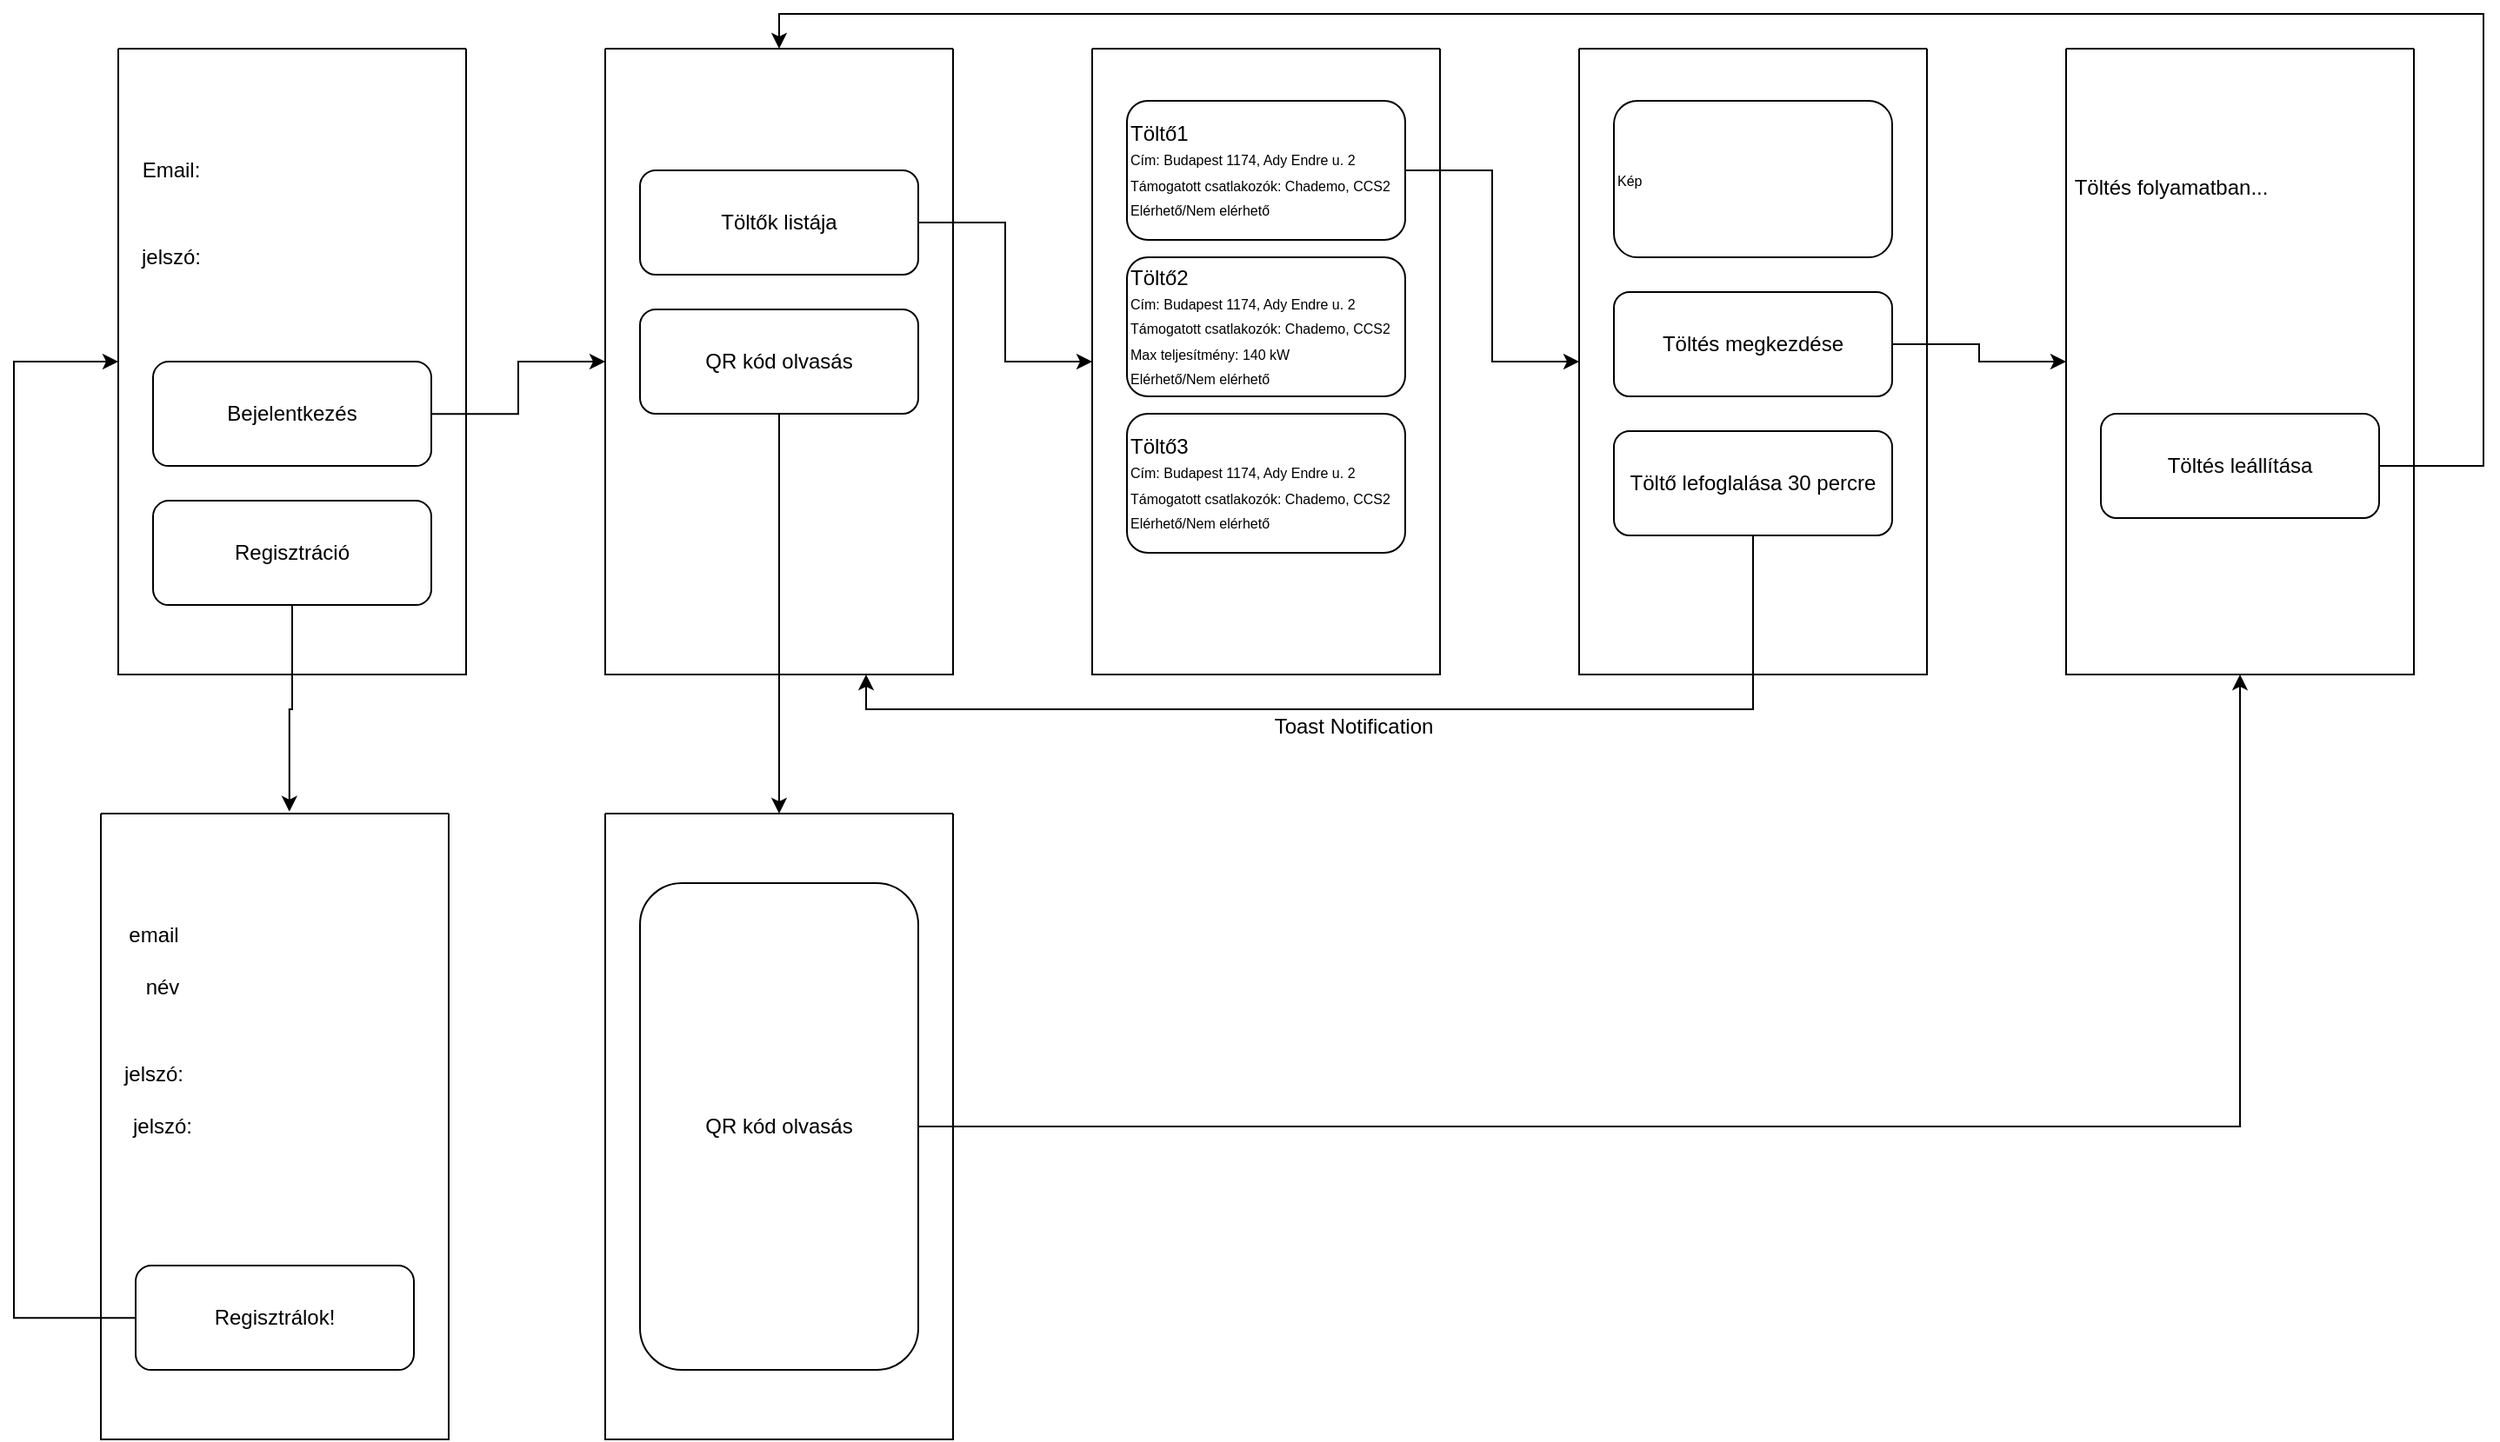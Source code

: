 <mxfile version="15.4.0" type="device"><diagram id="kgpKYQtTHZ0yAKxKKP6v" name="Page-1"><mxGraphModel dx="1088" dy="880" grid="1" gridSize="10" guides="1" tooltips="1" connect="1" arrows="1" fold="1" page="1" pageScale="1" pageWidth="850" pageHeight="1100" math="0" shadow="0"><root><mxCell id="0"/><mxCell id="1" parent="0"/><mxCell id="dfZkoeFCM0dCYDytYndQ-1" value="" style="swimlane;startSize=0;" parent="1" vertex="1"><mxGeometry x="980" y="180.0" width="200" height="360" as="geometry"/></mxCell><mxCell id="dfZkoeFCM0dCYDytYndQ-2" value="&lt;font style=&quot;font-size: 8px&quot;&gt;Kép&lt;br&gt;&lt;/font&gt;" style="rounded=1;whiteSpace=wrap;html=1;align=left;" parent="dfZkoeFCM0dCYDytYndQ-1" vertex="1"><mxGeometry x="20" y="30" width="160" height="90" as="geometry"/></mxCell><mxCell id="dfZkoeFCM0dCYDytYndQ-17" value="Töltés megkezdése" style="rounded=1;whiteSpace=wrap;html=1;" parent="dfZkoeFCM0dCYDytYndQ-1" vertex="1"><mxGeometry x="20" y="140" width="160" height="60" as="geometry"/></mxCell><mxCell id="dfZkoeFCM0dCYDytYndQ-18" value="Töltő lefoglalása 30 percre" style="rounded=1;whiteSpace=wrap;html=1;" parent="dfZkoeFCM0dCYDytYndQ-1" vertex="1"><mxGeometry x="20" y="220" width="160" height="60" as="geometry"/></mxCell><mxCell id="dfZkoeFCM0dCYDytYndQ-7" value="" style="swimlane;startSize=0;" parent="1" vertex="1"><mxGeometry x="420" y="180.0" width="200" height="360" as="geometry"/></mxCell><mxCell id="dfZkoeFCM0dCYDytYndQ-8" value="Töltők listája" style="rounded=1;whiteSpace=wrap;html=1;" parent="dfZkoeFCM0dCYDytYndQ-7" vertex="1"><mxGeometry x="20" y="70" width="160" height="60" as="geometry"/></mxCell><mxCell id="dfZkoeFCM0dCYDytYndQ-9" value="QR kód olvasás" style="rounded=1;whiteSpace=wrap;html=1;" parent="dfZkoeFCM0dCYDytYndQ-7" vertex="1"><mxGeometry x="20" y="150" width="160" height="60" as="geometry"/></mxCell><mxCell id="dfZkoeFCM0dCYDytYndQ-12" value="" style="swimlane;startSize=0;" parent="1" vertex="1"><mxGeometry x="700" y="180.0" width="200" height="360" as="geometry"/></mxCell><mxCell id="dfZkoeFCM0dCYDytYndQ-13" value="Töltő1&lt;br&gt;&lt;font style=&quot;font-size: 8px&quot;&gt;Cím: Budapest 1174, Ady Endre u. 2&lt;br&gt;Támogatott csatlakozók: Chademo, CCS2&lt;br&gt;Elérhető/Nem elérhető&lt;br&gt;&lt;/font&gt;" style="rounded=1;whiteSpace=wrap;html=1;align=left;" parent="dfZkoeFCM0dCYDytYndQ-12" vertex="1"><mxGeometry x="20" y="30" width="160" height="80" as="geometry"/></mxCell><mxCell id="dfZkoeFCM0dCYDytYndQ-14" value="Töltő2&lt;br&gt;&lt;font style=&quot;font-size: 8px&quot;&gt;Cím: Budapest 1174, Ady Endre u. 2&lt;br&gt;Támogatott csatlakozók: Chademo, CCS2&lt;br&gt;Max teljesítmény: 140 kW&lt;br&gt;Elérhető/Nem elérhető&lt;br&gt;&lt;/font&gt;" style="rounded=1;whiteSpace=wrap;html=1;align=left;" parent="dfZkoeFCM0dCYDytYndQ-12" vertex="1"><mxGeometry x="20" y="120" width="160" height="80" as="geometry"/></mxCell><mxCell id="dfZkoeFCM0dCYDytYndQ-15" value="Töltő3&lt;br&gt;&lt;font style=&quot;font-size: 8px&quot;&gt;Cím: Budapest 1174, Ady Endre u. 2&lt;br&gt;Támogatott csatlakozók: Chademo, CCS2&lt;br&gt;Elérhető/Nem elérhető&lt;br&gt;&lt;/font&gt;" style="rounded=1;whiteSpace=wrap;html=1;align=left;" parent="dfZkoeFCM0dCYDytYndQ-12" vertex="1"><mxGeometry x="20" y="210" width="160" height="80" as="geometry"/></mxCell><mxCell id="dfZkoeFCM0dCYDytYndQ-19" value="" style="swimlane;startSize=0;" parent="1" vertex="1"><mxGeometry x="1260" y="180.0" width="200" height="360" as="geometry"/></mxCell><mxCell id="dfZkoeFCM0dCYDytYndQ-22" value="Töltés leállítása" style="rounded=1;whiteSpace=wrap;html=1;" parent="dfZkoeFCM0dCYDytYndQ-19" vertex="1"><mxGeometry x="20" y="210" width="160" height="60" as="geometry"/></mxCell><mxCell id="dfZkoeFCM0dCYDytYndQ-23" value="Töltés folyamatban..." style="text;html=1;align=center;verticalAlign=middle;resizable=0;points=[];autosize=1;strokeColor=none;fillColor=none;" parent="1" vertex="1"><mxGeometry x="1255" y="250.0" width="130" height="20" as="geometry"/></mxCell><mxCell id="dfZkoeFCM0dCYDytYndQ-27" value="" style="swimlane;startSize=0;" parent="1" vertex="1"><mxGeometry x="420" y="620" width="200" height="360" as="geometry"><mxRectangle x="130" y="570" width="50" height="40" as="alternateBounds"/></mxGeometry></mxCell><mxCell id="dfZkoeFCM0dCYDytYndQ-29" value="QR kód olvasás" style="rounded=1;whiteSpace=wrap;html=1;" parent="dfZkoeFCM0dCYDytYndQ-27" vertex="1"><mxGeometry x="20" y="40" width="160" height="280" as="geometry"/></mxCell><mxCell id="dfZkoeFCM0dCYDytYndQ-30" style="edgeStyle=orthogonalEdgeStyle;rounded=0;orthogonalLoop=1;jettySize=auto;html=1;" parent="1" source="dfZkoeFCM0dCYDytYndQ-9" target="dfZkoeFCM0dCYDytYndQ-27" edge="1"><mxGeometry relative="1" as="geometry"/></mxCell><mxCell id="dfZkoeFCM0dCYDytYndQ-31" style="edgeStyle=orthogonalEdgeStyle;rounded=0;orthogonalLoop=1;jettySize=auto;html=1;" parent="1" source="dfZkoeFCM0dCYDytYndQ-8" target="dfZkoeFCM0dCYDytYndQ-12" edge="1"><mxGeometry relative="1" as="geometry"/></mxCell><mxCell id="dfZkoeFCM0dCYDytYndQ-32" style="edgeStyle=orthogonalEdgeStyle;rounded=0;orthogonalLoop=1;jettySize=auto;html=1;entryX=0;entryY=0.5;entryDx=0;entryDy=0;" parent="1" source="dfZkoeFCM0dCYDytYndQ-13" target="dfZkoeFCM0dCYDytYndQ-1" edge="1"><mxGeometry relative="1" as="geometry"/></mxCell><mxCell id="dfZkoeFCM0dCYDytYndQ-33" style="edgeStyle=orthogonalEdgeStyle;rounded=0;orthogonalLoop=1;jettySize=auto;html=1;" parent="1" source="dfZkoeFCM0dCYDytYndQ-17" target="dfZkoeFCM0dCYDytYndQ-19" edge="1"><mxGeometry relative="1" as="geometry"/></mxCell><mxCell id="dfZkoeFCM0dCYDytYndQ-34" style="edgeStyle=orthogonalEdgeStyle;rounded=0;orthogonalLoop=1;jettySize=auto;html=1;entryX=0.5;entryY=0;entryDx=0;entryDy=0;" parent="1" source="dfZkoeFCM0dCYDytYndQ-22" target="dfZkoeFCM0dCYDytYndQ-7" edge="1"><mxGeometry relative="1" as="geometry"><Array as="points"><mxPoint x="1500" y="420.0"/><mxPoint x="1500" y="160.0"/><mxPoint x="520" y="160.0"/></Array></mxGeometry></mxCell><mxCell id="dfZkoeFCM0dCYDytYndQ-35" style="edgeStyle=orthogonalEdgeStyle;rounded=0;orthogonalLoop=1;jettySize=auto;html=1;entryX=0.75;entryY=1;entryDx=0;entryDy=0;" parent="1" source="dfZkoeFCM0dCYDytYndQ-18" target="dfZkoeFCM0dCYDytYndQ-7" edge="1"><mxGeometry relative="1" as="geometry"><Array as="points"><mxPoint x="1080" y="560"/><mxPoint x="570" y="560"/></Array></mxGeometry></mxCell><mxCell id="dfZkoeFCM0dCYDytYndQ-36" value="Toast Notification" style="text;html=1;align=center;verticalAlign=middle;resizable=0;points=[];autosize=1;strokeColor=none;fillColor=none;" parent="1" vertex="1"><mxGeometry x="795" y="560" width="110" height="20" as="geometry"/></mxCell><mxCell id="dfZkoeFCM0dCYDytYndQ-37" style="edgeStyle=orthogonalEdgeStyle;rounded=0;orthogonalLoop=1;jettySize=auto;html=1;entryX=0.5;entryY=1;entryDx=0;entryDy=0;" parent="1" source="dfZkoeFCM0dCYDytYndQ-29" target="dfZkoeFCM0dCYDytYndQ-19" edge="1"><mxGeometry relative="1" as="geometry"/></mxCell><mxCell id="dfZkoeFCM0dCYDytYndQ-38" value="" style="swimlane;startSize=0;" parent="1" vertex="1"><mxGeometry x="140" y="180.0" width="200" height="360" as="geometry"/></mxCell><mxCell id="dfZkoeFCM0dCYDytYndQ-40" value="Bejelentkezés" style="rounded=1;whiteSpace=wrap;html=1;" parent="dfZkoeFCM0dCYDytYndQ-38" vertex="1"><mxGeometry x="20" y="180.06" width="160" height="60" as="geometry"/></mxCell><mxCell id="dfZkoeFCM0dCYDytYndQ-42" value="jelszó:" style="text;html=1;align=center;verticalAlign=middle;resizable=0;points=[];autosize=1;strokeColor=none;fillColor=none;" parent="dfZkoeFCM0dCYDytYndQ-38" vertex="1"><mxGeometry x="5" y="110" width="50" height="20" as="geometry"/></mxCell><mxCell id="dfZkoeFCM0dCYDytYndQ-49" value="Regisztráció" style="rounded=1;whiteSpace=wrap;html=1;" parent="dfZkoeFCM0dCYDytYndQ-38" vertex="1"><mxGeometry x="20" y="260.06" width="160" height="60" as="geometry"/></mxCell><mxCell id="dfZkoeFCM0dCYDytYndQ-41" value="Email:&lt;br&gt;" style="text;html=1;align=center;verticalAlign=middle;resizable=0;points=[];autosize=1;strokeColor=none;fillColor=none;" parent="1" vertex="1"><mxGeometry x="145" y="240.06" width="50" height="20" as="geometry"/></mxCell><mxCell id="dfZkoeFCM0dCYDytYndQ-43" value="" style="swimlane;startSize=0;" parent="1" vertex="1"><mxGeometry x="130" y="620" width="200" height="360" as="geometry"/></mxCell><mxCell id="dfZkoeFCM0dCYDytYndQ-44" value="Regisztrálok!" style="rounded=1;whiteSpace=wrap;html=1;" parent="dfZkoeFCM0dCYDytYndQ-43" vertex="1"><mxGeometry x="20" y="260.06" width="160" height="60" as="geometry"/></mxCell><mxCell id="dfZkoeFCM0dCYDytYndQ-45" value="jelszó:" style="text;html=1;align=center;verticalAlign=middle;resizable=0;points=[];autosize=1;strokeColor=none;fillColor=none;" parent="dfZkoeFCM0dCYDytYndQ-43" vertex="1"><mxGeometry x="5" y="140.06" width="50" height="20" as="geometry"/></mxCell><mxCell id="dfZkoeFCM0dCYDytYndQ-46" value="email" style="text;html=1;align=center;verticalAlign=middle;resizable=0;points=[];autosize=1;strokeColor=none;fillColor=none;" parent="dfZkoeFCM0dCYDytYndQ-43" vertex="1"><mxGeometry x="10" y="60.06" width="40" height="20" as="geometry"/></mxCell><mxCell id="dfZkoeFCM0dCYDytYndQ-47" value="jelszó:" style="text;html=1;align=center;verticalAlign=middle;resizable=0;points=[];autosize=1;strokeColor=none;fillColor=none;" parent="dfZkoeFCM0dCYDytYndQ-43" vertex="1"><mxGeometry x="10" y="170" width="50" height="20" as="geometry"/></mxCell><mxCell id="dfZkoeFCM0dCYDytYndQ-48" value="név" style="text;html=1;align=center;verticalAlign=middle;resizable=0;points=[];autosize=1;strokeColor=none;fillColor=none;" parent="dfZkoeFCM0dCYDytYndQ-43" vertex="1"><mxGeometry x="20" y="90.06" width="30" height="20" as="geometry"/></mxCell><mxCell id="dfZkoeFCM0dCYDytYndQ-50" style="edgeStyle=orthogonalEdgeStyle;rounded=0;orthogonalLoop=1;jettySize=auto;html=1;entryX=0.542;entryY=-0.003;entryDx=0;entryDy=0;entryPerimeter=0;" parent="1" source="dfZkoeFCM0dCYDytYndQ-49" target="dfZkoeFCM0dCYDytYndQ-43" edge="1"><mxGeometry relative="1" as="geometry"/></mxCell><mxCell id="dfZkoeFCM0dCYDytYndQ-51" style="edgeStyle=orthogonalEdgeStyle;rounded=0;orthogonalLoop=1;jettySize=auto;html=1;entryX=0;entryY=0.5;entryDx=0;entryDy=0;" parent="1" source="dfZkoeFCM0dCYDytYndQ-44" target="dfZkoeFCM0dCYDytYndQ-38" edge="1"><mxGeometry relative="1" as="geometry"><Array as="points"><mxPoint x="80" y="910.06"/><mxPoint x="80" y="360.06"/></Array></mxGeometry></mxCell><mxCell id="dfZkoeFCM0dCYDytYndQ-52" style="edgeStyle=orthogonalEdgeStyle;rounded=0;orthogonalLoop=1;jettySize=auto;html=1;entryX=0;entryY=0.5;entryDx=0;entryDy=0;" parent="1" source="dfZkoeFCM0dCYDytYndQ-40" target="dfZkoeFCM0dCYDytYndQ-7" edge="1"><mxGeometry relative="1" as="geometry"/></mxCell></root></mxGraphModel></diagram></mxfile>